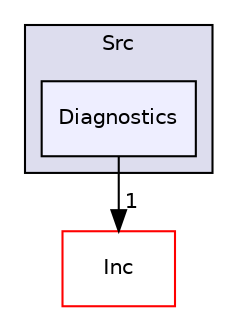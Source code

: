 digraph "Src/Diagnostics" {
  compound=true
  node [ fontsize="10", fontname="Helvetica"];
  edge [ labelfontsize="10", labelfontname="Helvetica"];
  subgraph clusterdir_413f4e031a85da0d68269c6fd2f76e1c {
    graph [ bgcolor="#ddddee", pencolor="black", label="Src" fontname="Helvetica", fontsize="10", URL="dir_413f4e031a85da0d68269c6fd2f76e1c.html"]
  dir_62b01c12bb9050b87fd35609a76c26ff [shape=box, label="Diagnostics", style="filled", fillcolor="#eeeeff", pencolor="black", URL="dir_62b01c12bb9050b87fd35609a76c26ff.html"];
  }
  dir_f93dfce691d792349f1c14ede440e2e6 [shape=box label="Inc" fillcolor="white" style="filled" color="red" URL="dir_f93dfce691d792349f1c14ede440e2e6.html"];
  dir_62b01c12bb9050b87fd35609a76c26ff->dir_f93dfce691d792349f1c14ede440e2e6 [headlabel="1", labeldistance=1.5 headhref="dir_000008_000000.html"];
}
